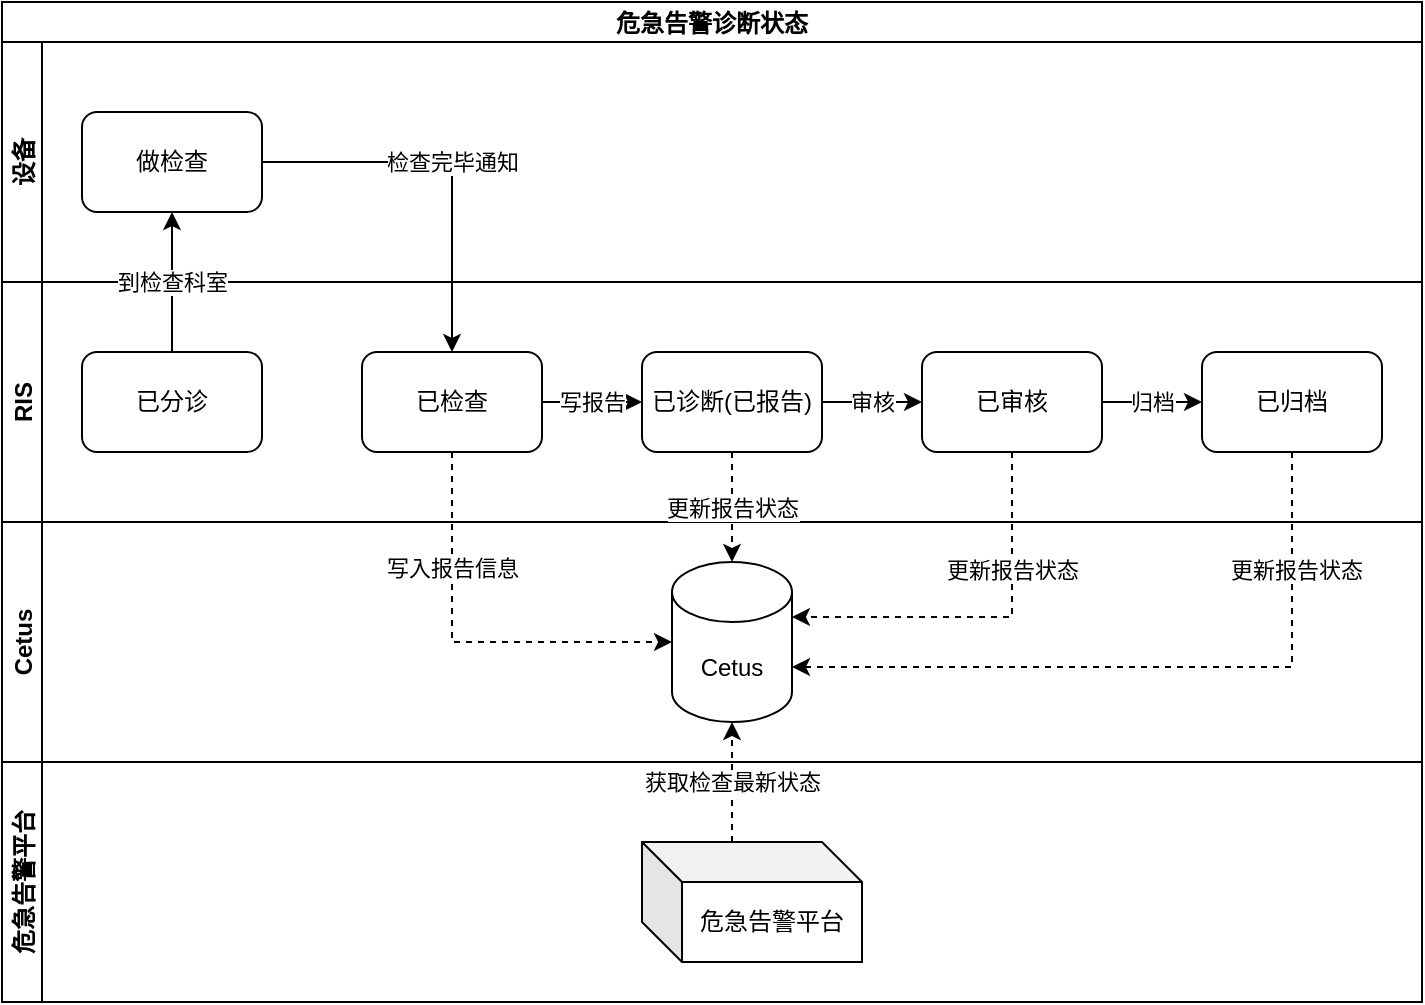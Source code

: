 <mxfile version="16.4.0" type="device"><diagram id="0CTEtT5JteQSd_wsDq9K" name="第 1 页"><mxGraphModel dx="946" dy="588" grid="1" gridSize="10" guides="1" tooltips="1" connect="1" arrows="1" fold="1" page="1" pageScale="1" pageWidth="827" pageHeight="1169" math="0" shadow="0"><root><mxCell id="0"/><mxCell id="1" parent="0"/><mxCell id="w4ctvPT0W03wSd4IDyYE-1" value="危急告警诊断状态" style="swimlane;childLayout=stackLayout;resizeParent=1;resizeParentMax=0;horizontal=1;startSize=20;horizontalStack=0;" vertex="1" parent="1"><mxGeometry x="80" y="70" width="710" height="500" as="geometry"/></mxCell><mxCell id="w4ctvPT0W03wSd4IDyYE-2" value="设备" style="swimlane;startSize=20;horizontal=0;" vertex="1" parent="w4ctvPT0W03wSd4IDyYE-1"><mxGeometry y="20" width="710" height="120" as="geometry"/></mxCell><mxCell id="w4ctvPT0W03wSd4IDyYE-6" value="做检查" style="rounded=1;whiteSpace=wrap;html=1;" vertex="1" parent="w4ctvPT0W03wSd4IDyYE-2"><mxGeometry x="40" y="35" width="90" height="50" as="geometry"/></mxCell><mxCell id="w4ctvPT0W03wSd4IDyYE-3" value="RIS" style="swimlane;startSize=20;horizontal=0;" vertex="1" parent="w4ctvPT0W03wSd4IDyYE-1"><mxGeometry y="140" width="710" height="120" as="geometry"/></mxCell><mxCell id="w4ctvPT0W03wSd4IDyYE-5" value="已分诊" style="rounded=1;whiteSpace=wrap;html=1;" vertex="1" parent="w4ctvPT0W03wSd4IDyYE-3"><mxGeometry x="40" y="35" width="90" height="50" as="geometry"/></mxCell><mxCell id="w4ctvPT0W03wSd4IDyYE-14" value="写报告" style="edgeStyle=orthogonalEdgeStyle;rounded=0;orthogonalLoop=1;jettySize=auto;html=1;exitX=1;exitY=0.5;exitDx=0;exitDy=0;entryX=0;entryY=0.5;entryDx=0;entryDy=0;" edge="1" parent="w4ctvPT0W03wSd4IDyYE-3" source="w4ctvPT0W03wSd4IDyYE-11" target="w4ctvPT0W03wSd4IDyYE-13"><mxGeometry relative="1" as="geometry"/></mxCell><mxCell id="w4ctvPT0W03wSd4IDyYE-11" value="已检查" style="rounded=1;whiteSpace=wrap;html=1;" vertex="1" parent="w4ctvPT0W03wSd4IDyYE-3"><mxGeometry x="180" y="35" width="90" height="50" as="geometry"/></mxCell><mxCell id="w4ctvPT0W03wSd4IDyYE-16" value="审核" style="edgeStyle=orthogonalEdgeStyle;rounded=0;orthogonalLoop=1;jettySize=auto;html=1;" edge="1" parent="w4ctvPT0W03wSd4IDyYE-3" source="w4ctvPT0W03wSd4IDyYE-13" target="w4ctvPT0W03wSd4IDyYE-15"><mxGeometry relative="1" as="geometry"/></mxCell><mxCell id="w4ctvPT0W03wSd4IDyYE-13" value="已诊断(已报告)" style="rounded=1;whiteSpace=wrap;html=1;" vertex="1" parent="w4ctvPT0W03wSd4IDyYE-3"><mxGeometry x="320" y="35" width="90" height="50" as="geometry"/></mxCell><mxCell id="w4ctvPT0W03wSd4IDyYE-18" value="归档" style="edgeStyle=orthogonalEdgeStyle;rounded=0;orthogonalLoop=1;jettySize=auto;html=1;exitX=1;exitY=0.5;exitDx=0;exitDy=0;" edge="1" parent="w4ctvPT0W03wSd4IDyYE-3" source="w4ctvPT0W03wSd4IDyYE-15" target="w4ctvPT0W03wSd4IDyYE-17"><mxGeometry relative="1" as="geometry"/></mxCell><mxCell id="w4ctvPT0W03wSd4IDyYE-15" value="已审核" style="rounded=1;whiteSpace=wrap;html=1;" vertex="1" parent="w4ctvPT0W03wSd4IDyYE-3"><mxGeometry x="460" y="35" width="90" height="50" as="geometry"/></mxCell><mxCell id="w4ctvPT0W03wSd4IDyYE-17" value="已归档" style="rounded=1;whiteSpace=wrap;html=1;" vertex="1" parent="w4ctvPT0W03wSd4IDyYE-3"><mxGeometry x="600" y="35" width="90" height="50" as="geometry"/></mxCell><mxCell id="w4ctvPT0W03wSd4IDyYE-4" value="Cetus" style="swimlane;startSize=20;horizontal=0;" vertex="1" parent="w4ctvPT0W03wSd4IDyYE-1"><mxGeometry y="260" width="710" height="120" as="geometry"/></mxCell><mxCell id="w4ctvPT0W03wSd4IDyYE-19" value="Cetus" style="shape=cylinder3;whiteSpace=wrap;html=1;boundedLbl=1;backgroundOutline=1;size=15;" vertex="1" parent="w4ctvPT0W03wSd4IDyYE-4"><mxGeometry x="335" y="20" width="60" height="80" as="geometry"/></mxCell><mxCell id="w4ctvPT0W03wSd4IDyYE-7" value="到检查科室" style="edgeStyle=orthogonalEdgeStyle;rounded=0;orthogonalLoop=1;jettySize=auto;html=1;exitX=0.5;exitY=0;exitDx=0;exitDy=0;entryX=0.5;entryY=1;entryDx=0;entryDy=0;" edge="1" parent="w4ctvPT0W03wSd4IDyYE-1" source="w4ctvPT0W03wSd4IDyYE-5" target="w4ctvPT0W03wSd4IDyYE-6"><mxGeometry relative="1" as="geometry"/></mxCell><mxCell id="w4ctvPT0W03wSd4IDyYE-10" value="检查完毕通知" style="edgeStyle=orthogonalEdgeStyle;rounded=0;orthogonalLoop=1;jettySize=auto;html=1;exitX=1;exitY=0.5;exitDx=0;exitDy=0;entryX=0.5;entryY=0;entryDx=0;entryDy=0;" edge="1" parent="w4ctvPT0W03wSd4IDyYE-1" source="w4ctvPT0W03wSd4IDyYE-6" target="w4ctvPT0W03wSd4IDyYE-11"><mxGeometry relative="1" as="geometry"><mxPoint x="170" y="80" as="targetPoint"/></mxGeometry></mxCell><mxCell id="w4ctvPT0W03wSd4IDyYE-22" value="" style="edgeStyle=orthogonalEdgeStyle;rounded=0;orthogonalLoop=1;jettySize=auto;html=1;exitX=0.5;exitY=1;exitDx=0;exitDy=0;entryX=0;entryY=0.5;entryDx=0;entryDy=0;entryPerimeter=0;dashed=1;" edge="1" parent="w4ctvPT0W03wSd4IDyYE-1" source="w4ctvPT0W03wSd4IDyYE-11" target="w4ctvPT0W03wSd4IDyYE-19"><mxGeometry relative="1" as="geometry"/></mxCell><mxCell id="w4ctvPT0W03wSd4IDyYE-62" value="写入报告信息" style="edgeLabel;html=1;align=center;verticalAlign=middle;resizable=0;points=[];" vertex="1" connectable="0" parent="w4ctvPT0W03wSd4IDyYE-22"><mxGeometry x="-0.366" relative="1" as="geometry"><mxPoint y="-7" as="offset"/></mxGeometry></mxCell><mxCell id="w4ctvPT0W03wSd4IDyYE-23" value="更新报告状态" style="edgeStyle=orthogonalEdgeStyle;rounded=0;orthogonalLoop=1;jettySize=auto;html=1;exitX=0.5;exitY=1;exitDx=0;exitDy=0;entryX=0.5;entryY=0;entryDx=0;entryDy=0;entryPerimeter=0;dashed=1;" edge="1" parent="w4ctvPT0W03wSd4IDyYE-1" source="w4ctvPT0W03wSd4IDyYE-13" target="w4ctvPT0W03wSd4IDyYE-19"><mxGeometry relative="1" as="geometry"/></mxCell><mxCell id="w4ctvPT0W03wSd4IDyYE-25" style="edgeStyle=orthogonalEdgeStyle;rounded=0;orthogonalLoop=1;jettySize=auto;html=1;entryX=1;entryY=0;entryDx=0;entryDy=27.5;entryPerimeter=0;dashed=1;exitX=0.5;exitY=1;exitDx=0;exitDy=0;" edge="1" parent="w4ctvPT0W03wSd4IDyYE-1" source="w4ctvPT0W03wSd4IDyYE-15" target="w4ctvPT0W03wSd4IDyYE-19"><mxGeometry relative="1" as="geometry"/></mxCell><mxCell id="w4ctvPT0W03wSd4IDyYE-60" value="更新报告状态" style="edgeLabel;html=1;align=center;verticalAlign=middle;resizable=0;points=[];" vertex="1" connectable="0" parent="w4ctvPT0W03wSd4IDyYE-25"><mxGeometry x="-0.387" relative="1" as="geometry"><mxPoint as="offset"/></mxGeometry></mxCell><mxCell id="w4ctvPT0W03wSd4IDyYE-26" style="edgeStyle=orthogonalEdgeStyle;rounded=0;orthogonalLoop=1;jettySize=auto;html=1;exitX=0.5;exitY=1;exitDx=0;exitDy=0;entryX=1;entryY=0;entryDx=0;entryDy=52.5;entryPerimeter=0;dashed=1;" edge="1" parent="w4ctvPT0W03wSd4IDyYE-1" source="w4ctvPT0W03wSd4IDyYE-17" target="w4ctvPT0W03wSd4IDyYE-19"><mxGeometry relative="1" as="geometry"/></mxCell><mxCell id="w4ctvPT0W03wSd4IDyYE-61" value="更新报告状态" style="edgeLabel;html=1;align=center;verticalAlign=middle;resizable=0;points=[];" vertex="1" connectable="0" parent="w4ctvPT0W03wSd4IDyYE-26"><mxGeometry x="-0.648" y="2" relative="1" as="geometry"><mxPoint y="-4" as="offset"/></mxGeometry></mxCell><mxCell id="w4ctvPT0W03wSd4IDyYE-55" value="危急告警平台" style="swimlane;startSize=20;horizontal=0;" vertex="1" parent="w4ctvPT0W03wSd4IDyYE-1"><mxGeometry y="380" width="710" height="120" as="geometry"/></mxCell><mxCell id="w4ctvPT0W03wSd4IDyYE-58" value="危急告警平台" style="shape=cube;whiteSpace=wrap;html=1;boundedLbl=1;backgroundOutline=1;darkOpacity=0.05;darkOpacity2=0.1;" vertex="1" parent="w4ctvPT0W03wSd4IDyYE-55"><mxGeometry x="320" y="40" width="110" height="60" as="geometry"/></mxCell><mxCell id="w4ctvPT0W03wSd4IDyYE-59" value="获取检查最新状态" style="edgeStyle=orthogonalEdgeStyle;rounded=0;orthogonalLoop=1;jettySize=auto;html=1;exitX=0;exitY=0;exitDx=45;exitDy=0;exitPerimeter=0;entryX=0.5;entryY=1;entryDx=0;entryDy=0;entryPerimeter=0;dashed=1;" edge="1" parent="w4ctvPT0W03wSd4IDyYE-1" source="w4ctvPT0W03wSd4IDyYE-58" target="w4ctvPT0W03wSd4IDyYE-19"><mxGeometry relative="1" as="geometry"/></mxCell></root></mxGraphModel></diagram></mxfile>